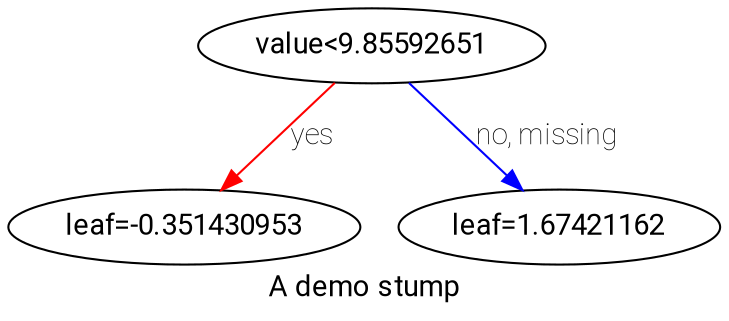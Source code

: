 digraph {
    graph [ rankdir=TB ];
     node [fontname = "Roboto Condensed"];
    edge [fontname = "Roboto Thin"];
    label = "A demo stump"
    fontname = "Roboto Condensed"
    

    0 [ label="value<9.85592651" ]
    0 -> 1 [label="yes" color="#FF0000"]
    0 -> 2 [label="no, missing" color="#0000FF"]

    1 [ label="leaf=-0.351430953" ]

    2 [ label="leaf=1.67421162" ]
}
